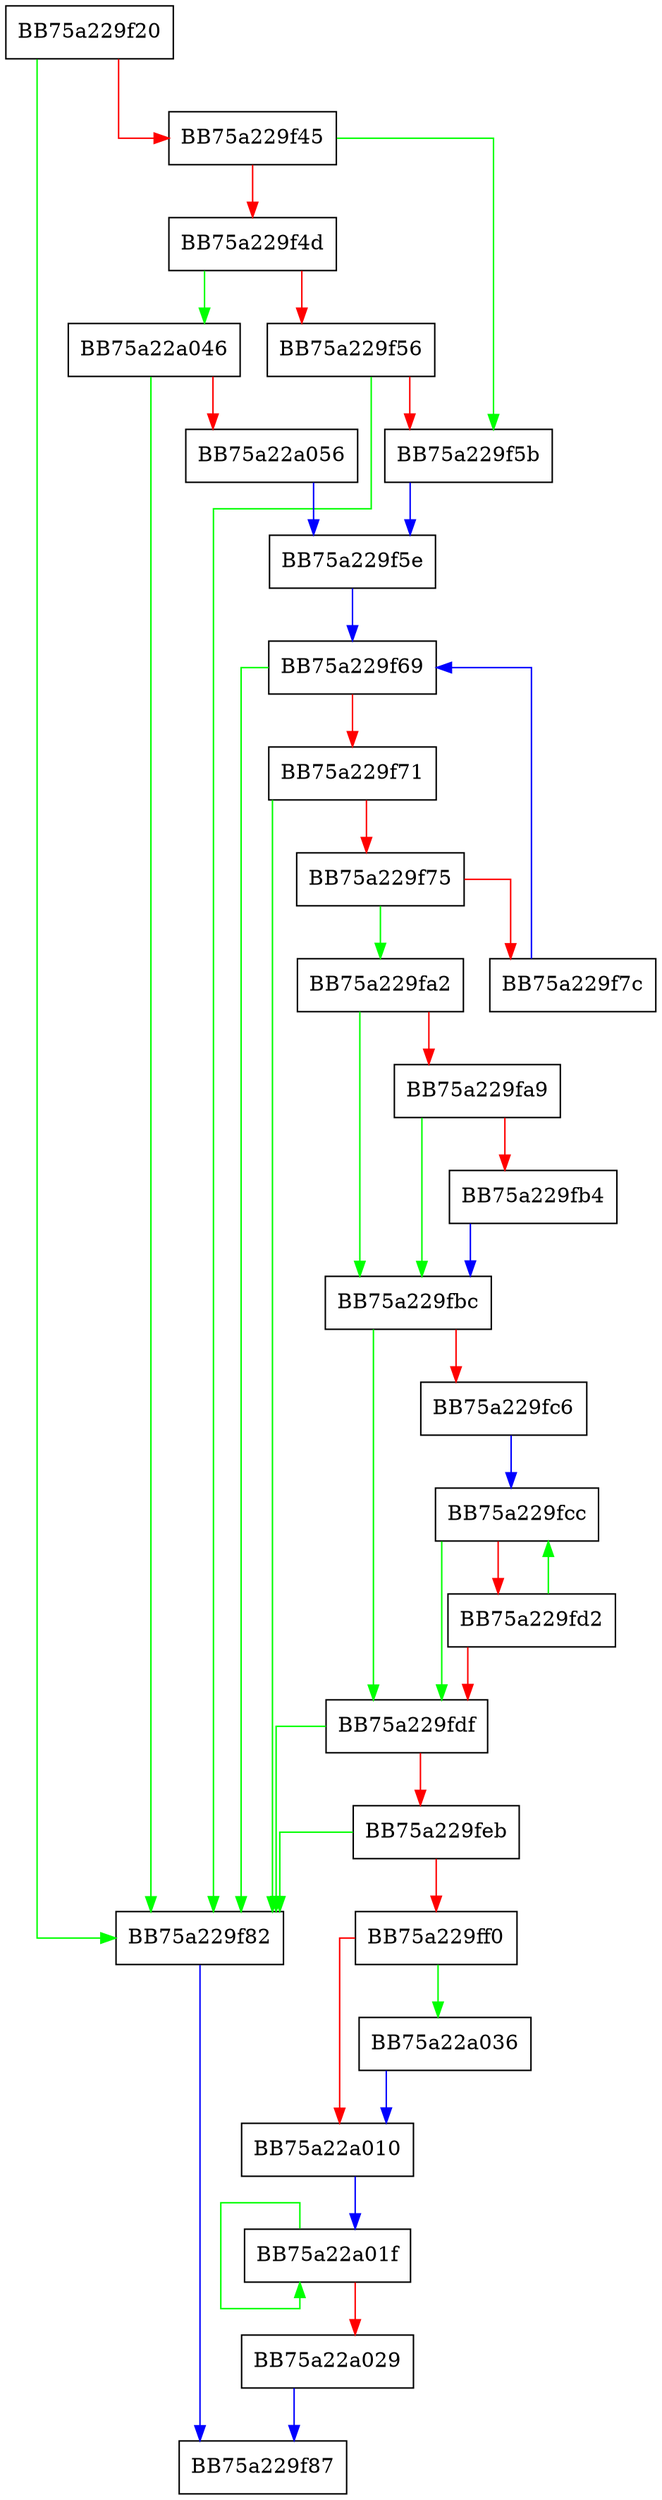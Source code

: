 digraph parse_LINKINFO {
  node [shape="box"];
  graph [splines=ortho];
  BB75a229f20 -> BB75a229f82 [color="green"];
  BB75a229f20 -> BB75a229f45 [color="red"];
  BB75a229f45 -> BB75a229f5b [color="green"];
  BB75a229f45 -> BB75a229f4d [color="red"];
  BB75a229f4d -> BB75a22a046 [color="green"];
  BB75a229f4d -> BB75a229f56 [color="red"];
  BB75a229f56 -> BB75a229f82 [color="green"];
  BB75a229f56 -> BB75a229f5b [color="red"];
  BB75a229f5b -> BB75a229f5e [color="blue"];
  BB75a229f5e -> BB75a229f69 [color="blue"];
  BB75a229f69 -> BB75a229f82 [color="green"];
  BB75a229f69 -> BB75a229f71 [color="red"];
  BB75a229f71 -> BB75a229f82 [color="green"];
  BB75a229f71 -> BB75a229f75 [color="red"];
  BB75a229f75 -> BB75a229fa2 [color="green"];
  BB75a229f75 -> BB75a229f7c [color="red"];
  BB75a229f7c -> BB75a229f69 [color="blue"];
  BB75a229f82 -> BB75a229f87 [color="blue"];
  BB75a229fa2 -> BB75a229fbc [color="green"];
  BB75a229fa2 -> BB75a229fa9 [color="red"];
  BB75a229fa9 -> BB75a229fbc [color="green"];
  BB75a229fa9 -> BB75a229fb4 [color="red"];
  BB75a229fb4 -> BB75a229fbc [color="blue"];
  BB75a229fbc -> BB75a229fdf [color="green"];
  BB75a229fbc -> BB75a229fc6 [color="red"];
  BB75a229fc6 -> BB75a229fcc [color="blue"];
  BB75a229fcc -> BB75a229fdf [color="green"];
  BB75a229fcc -> BB75a229fd2 [color="red"];
  BB75a229fd2 -> BB75a229fcc [color="green"];
  BB75a229fd2 -> BB75a229fdf [color="red"];
  BB75a229fdf -> BB75a229f82 [color="green"];
  BB75a229fdf -> BB75a229feb [color="red"];
  BB75a229feb -> BB75a229f82 [color="green"];
  BB75a229feb -> BB75a229ff0 [color="red"];
  BB75a229ff0 -> BB75a22a036 [color="green"];
  BB75a229ff0 -> BB75a22a010 [color="red"];
  BB75a22a010 -> BB75a22a01f [color="blue"];
  BB75a22a01f -> BB75a22a01f [color="green"];
  BB75a22a01f -> BB75a22a029 [color="red"];
  BB75a22a029 -> BB75a229f87 [color="blue"];
  BB75a22a036 -> BB75a22a010 [color="blue"];
  BB75a22a046 -> BB75a229f82 [color="green"];
  BB75a22a046 -> BB75a22a056 [color="red"];
  BB75a22a056 -> BB75a229f5e [color="blue"];
}